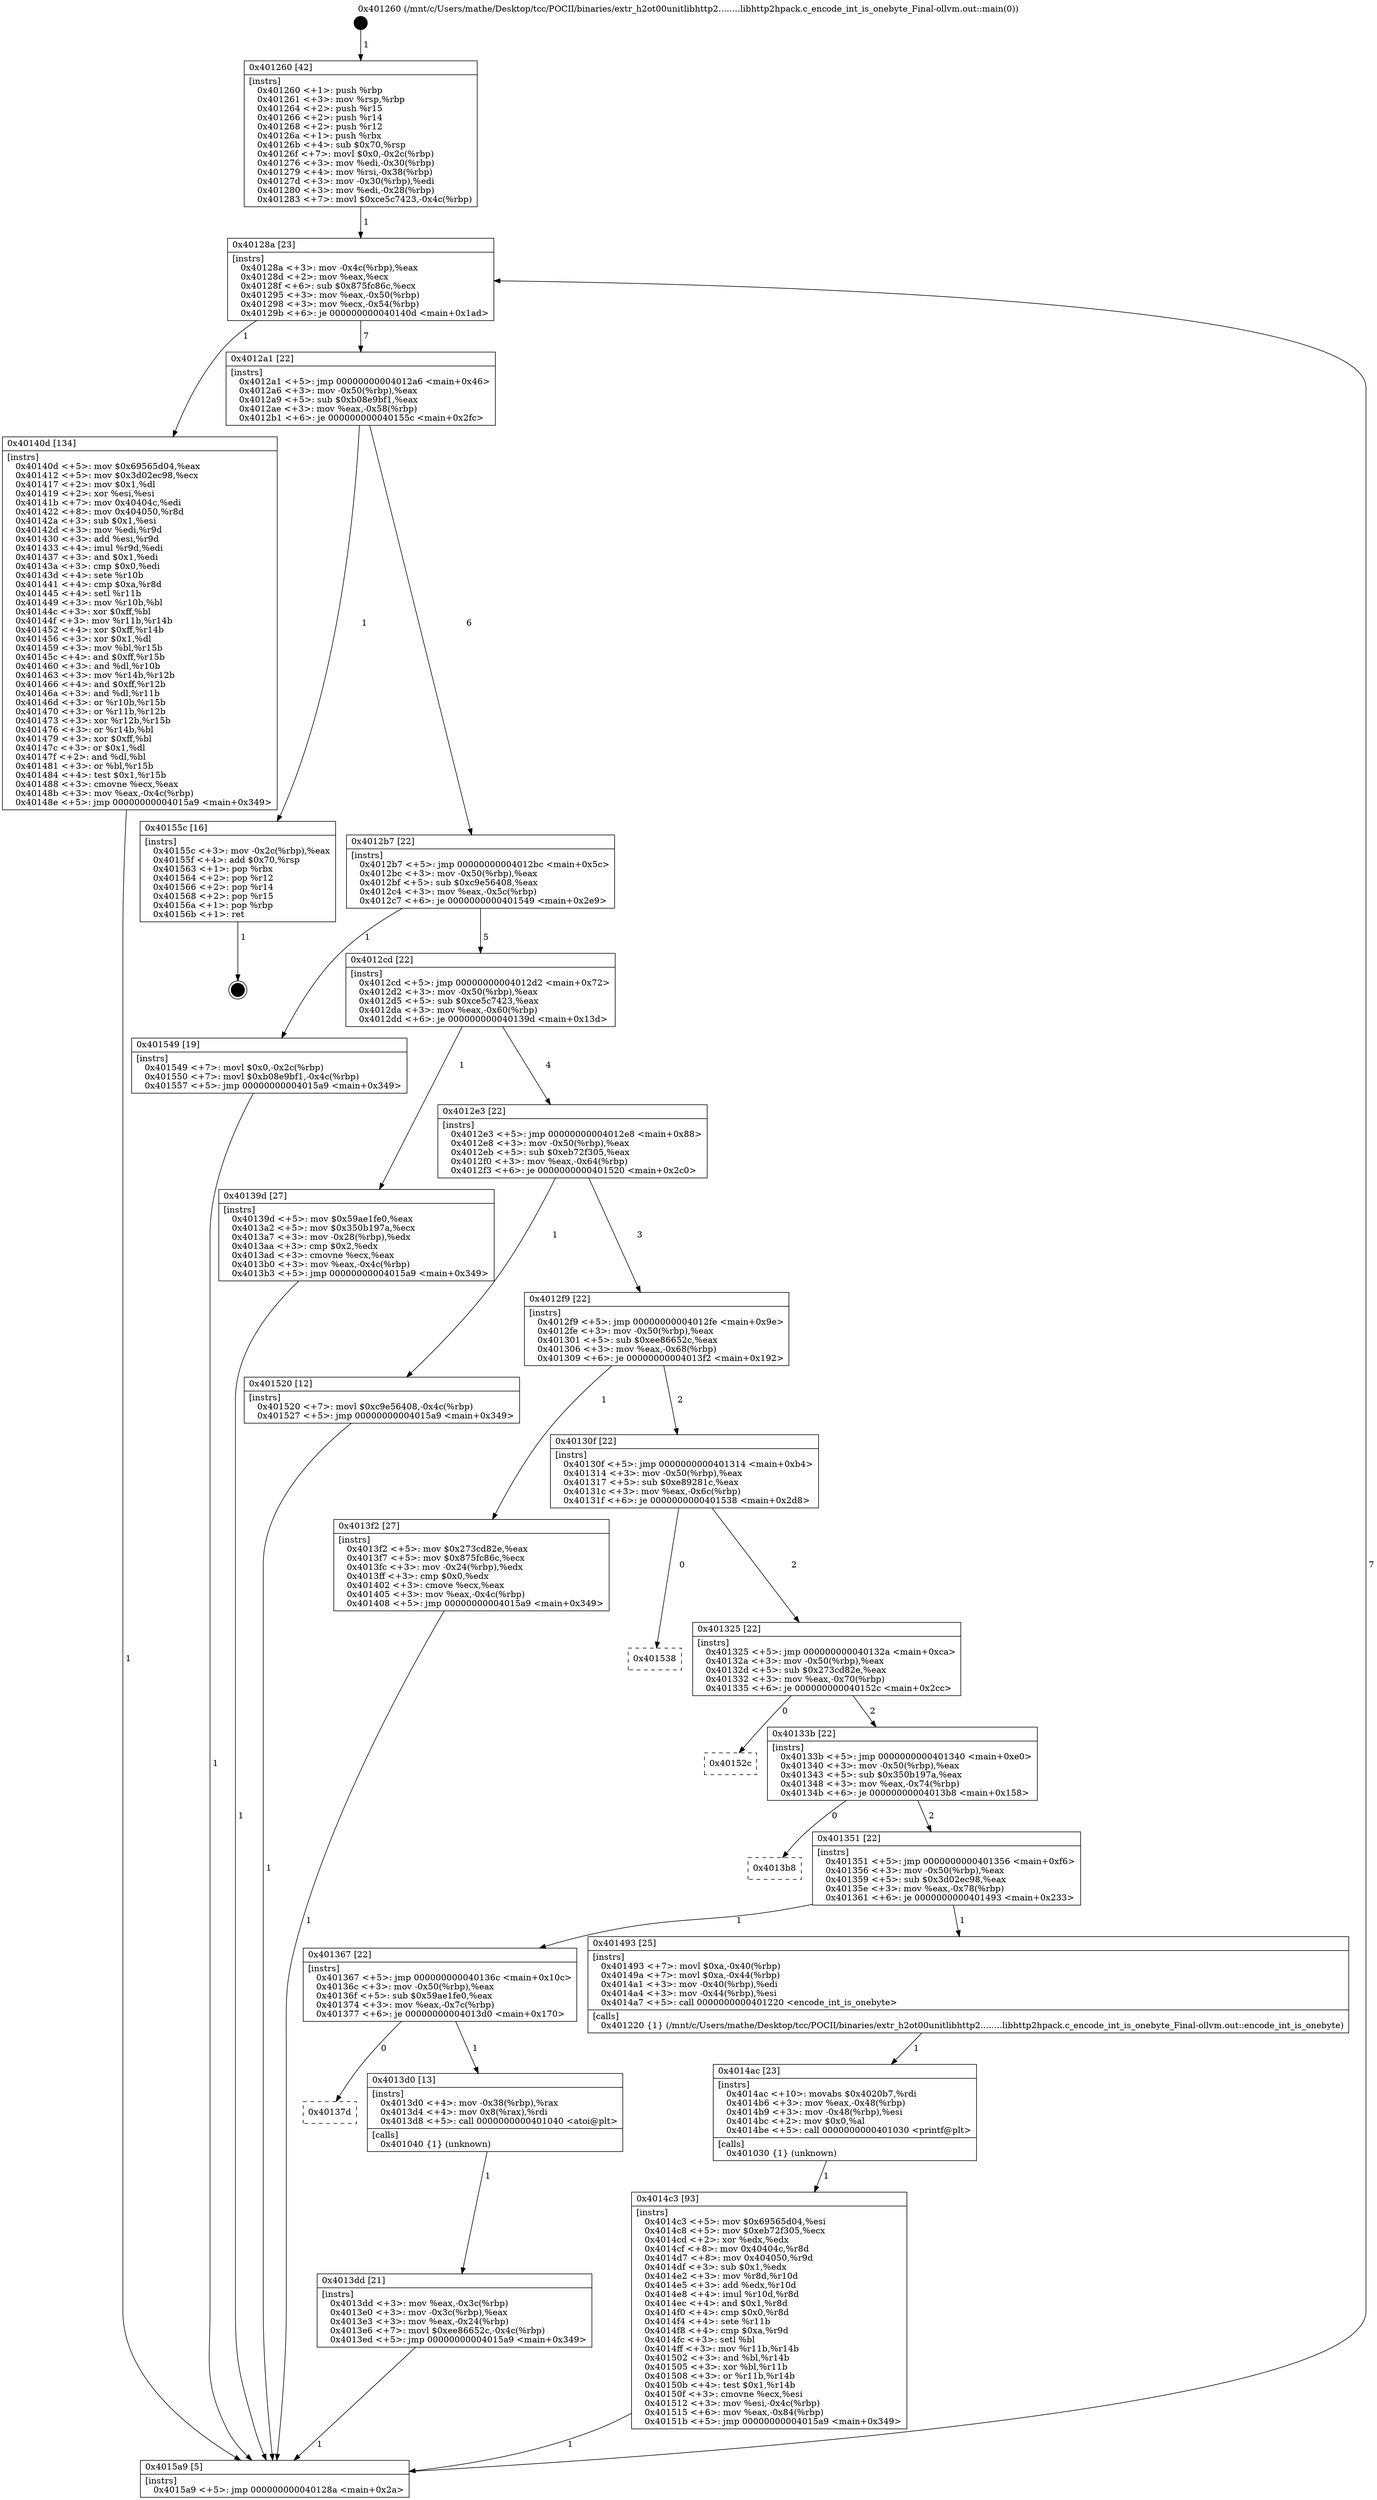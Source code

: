 digraph "0x401260" {
  label = "0x401260 (/mnt/c/Users/mathe/Desktop/tcc/POCII/binaries/extr_h2ot00unitlibhttp2........libhttp2hpack.c_encode_int_is_onebyte_Final-ollvm.out::main(0))"
  labelloc = "t"
  node[shape=record]

  Entry [label="",width=0.3,height=0.3,shape=circle,fillcolor=black,style=filled]
  "0x40128a" [label="{
     0x40128a [23]\l
     | [instrs]\l
     &nbsp;&nbsp;0x40128a \<+3\>: mov -0x4c(%rbp),%eax\l
     &nbsp;&nbsp;0x40128d \<+2\>: mov %eax,%ecx\l
     &nbsp;&nbsp;0x40128f \<+6\>: sub $0x875fc86c,%ecx\l
     &nbsp;&nbsp;0x401295 \<+3\>: mov %eax,-0x50(%rbp)\l
     &nbsp;&nbsp;0x401298 \<+3\>: mov %ecx,-0x54(%rbp)\l
     &nbsp;&nbsp;0x40129b \<+6\>: je 000000000040140d \<main+0x1ad\>\l
  }"]
  "0x40140d" [label="{
     0x40140d [134]\l
     | [instrs]\l
     &nbsp;&nbsp;0x40140d \<+5\>: mov $0x69565d04,%eax\l
     &nbsp;&nbsp;0x401412 \<+5\>: mov $0x3d02ec98,%ecx\l
     &nbsp;&nbsp;0x401417 \<+2\>: mov $0x1,%dl\l
     &nbsp;&nbsp;0x401419 \<+2\>: xor %esi,%esi\l
     &nbsp;&nbsp;0x40141b \<+7\>: mov 0x40404c,%edi\l
     &nbsp;&nbsp;0x401422 \<+8\>: mov 0x404050,%r8d\l
     &nbsp;&nbsp;0x40142a \<+3\>: sub $0x1,%esi\l
     &nbsp;&nbsp;0x40142d \<+3\>: mov %edi,%r9d\l
     &nbsp;&nbsp;0x401430 \<+3\>: add %esi,%r9d\l
     &nbsp;&nbsp;0x401433 \<+4\>: imul %r9d,%edi\l
     &nbsp;&nbsp;0x401437 \<+3\>: and $0x1,%edi\l
     &nbsp;&nbsp;0x40143a \<+3\>: cmp $0x0,%edi\l
     &nbsp;&nbsp;0x40143d \<+4\>: sete %r10b\l
     &nbsp;&nbsp;0x401441 \<+4\>: cmp $0xa,%r8d\l
     &nbsp;&nbsp;0x401445 \<+4\>: setl %r11b\l
     &nbsp;&nbsp;0x401449 \<+3\>: mov %r10b,%bl\l
     &nbsp;&nbsp;0x40144c \<+3\>: xor $0xff,%bl\l
     &nbsp;&nbsp;0x40144f \<+3\>: mov %r11b,%r14b\l
     &nbsp;&nbsp;0x401452 \<+4\>: xor $0xff,%r14b\l
     &nbsp;&nbsp;0x401456 \<+3\>: xor $0x1,%dl\l
     &nbsp;&nbsp;0x401459 \<+3\>: mov %bl,%r15b\l
     &nbsp;&nbsp;0x40145c \<+4\>: and $0xff,%r15b\l
     &nbsp;&nbsp;0x401460 \<+3\>: and %dl,%r10b\l
     &nbsp;&nbsp;0x401463 \<+3\>: mov %r14b,%r12b\l
     &nbsp;&nbsp;0x401466 \<+4\>: and $0xff,%r12b\l
     &nbsp;&nbsp;0x40146a \<+3\>: and %dl,%r11b\l
     &nbsp;&nbsp;0x40146d \<+3\>: or %r10b,%r15b\l
     &nbsp;&nbsp;0x401470 \<+3\>: or %r11b,%r12b\l
     &nbsp;&nbsp;0x401473 \<+3\>: xor %r12b,%r15b\l
     &nbsp;&nbsp;0x401476 \<+3\>: or %r14b,%bl\l
     &nbsp;&nbsp;0x401479 \<+3\>: xor $0xff,%bl\l
     &nbsp;&nbsp;0x40147c \<+3\>: or $0x1,%dl\l
     &nbsp;&nbsp;0x40147f \<+2\>: and %dl,%bl\l
     &nbsp;&nbsp;0x401481 \<+3\>: or %bl,%r15b\l
     &nbsp;&nbsp;0x401484 \<+4\>: test $0x1,%r15b\l
     &nbsp;&nbsp;0x401488 \<+3\>: cmovne %ecx,%eax\l
     &nbsp;&nbsp;0x40148b \<+3\>: mov %eax,-0x4c(%rbp)\l
     &nbsp;&nbsp;0x40148e \<+5\>: jmp 00000000004015a9 \<main+0x349\>\l
  }"]
  "0x4012a1" [label="{
     0x4012a1 [22]\l
     | [instrs]\l
     &nbsp;&nbsp;0x4012a1 \<+5\>: jmp 00000000004012a6 \<main+0x46\>\l
     &nbsp;&nbsp;0x4012a6 \<+3\>: mov -0x50(%rbp),%eax\l
     &nbsp;&nbsp;0x4012a9 \<+5\>: sub $0xb08e9bf1,%eax\l
     &nbsp;&nbsp;0x4012ae \<+3\>: mov %eax,-0x58(%rbp)\l
     &nbsp;&nbsp;0x4012b1 \<+6\>: je 000000000040155c \<main+0x2fc\>\l
  }"]
  Exit [label="",width=0.3,height=0.3,shape=circle,fillcolor=black,style=filled,peripheries=2]
  "0x40155c" [label="{
     0x40155c [16]\l
     | [instrs]\l
     &nbsp;&nbsp;0x40155c \<+3\>: mov -0x2c(%rbp),%eax\l
     &nbsp;&nbsp;0x40155f \<+4\>: add $0x70,%rsp\l
     &nbsp;&nbsp;0x401563 \<+1\>: pop %rbx\l
     &nbsp;&nbsp;0x401564 \<+2\>: pop %r12\l
     &nbsp;&nbsp;0x401566 \<+2\>: pop %r14\l
     &nbsp;&nbsp;0x401568 \<+2\>: pop %r15\l
     &nbsp;&nbsp;0x40156a \<+1\>: pop %rbp\l
     &nbsp;&nbsp;0x40156b \<+1\>: ret\l
  }"]
  "0x4012b7" [label="{
     0x4012b7 [22]\l
     | [instrs]\l
     &nbsp;&nbsp;0x4012b7 \<+5\>: jmp 00000000004012bc \<main+0x5c\>\l
     &nbsp;&nbsp;0x4012bc \<+3\>: mov -0x50(%rbp),%eax\l
     &nbsp;&nbsp;0x4012bf \<+5\>: sub $0xc9e56408,%eax\l
     &nbsp;&nbsp;0x4012c4 \<+3\>: mov %eax,-0x5c(%rbp)\l
     &nbsp;&nbsp;0x4012c7 \<+6\>: je 0000000000401549 \<main+0x2e9\>\l
  }"]
  "0x4014c3" [label="{
     0x4014c3 [93]\l
     | [instrs]\l
     &nbsp;&nbsp;0x4014c3 \<+5\>: mov $0x69565d04,%esi\l
     &nbsp;&nbsp;0x4014c8 \<+5\>: mov $0xeb72f305,%ecx\l
     &nbsp;&nbsp;0x4014cd \<+2\>: xor %edx,%edx\l
     &nbsp;&nbsp;0x4014cf \<+8\>: mov 0x40404c,%r8d\l
     &nbsp;&nbsp;0x4014d7 \<+8\>: mov 0x404050,%r9d\l
     &nbsp;&nbsp;0x4014df \<+3\>: sub $0x1,%edx\l
     &nbsp;&nbsp;0x4014e2 \<+3\>: mov %r8d,%r10d\l
     &nbsp;&nbsp;0x4014e5 \<+3\>: add %edx,%r10d\l
     &nbsp;&nbsp;0x4014e8 \<+4\>: imul %r10d,%r8d\l
     &nbsp;&nbsp;0x4014ec \<+4\>: and $0x1,%r8d\l
     &nbsp;&nbsp;0x4014f0 \<+4\>: cmp $0x0,%r8d\l
     &nbsp;&nbsp;0x4014f4 \<+4\>: sete %r11b\l
     &nbsp;&nbsp;0x4014f8 \<+4\>: cmp $0xa,%r9d\l
     &nbsp;&nbsp;0x4014fc \<+3\>: setl %bl\l
     &nbsp;&nbsp;0x4014ff \<+3\>: mov %r11b,%r14b\l
     &nbsp;&nbsp;0x401502 \<+3\>: and %bl,%r14b\l
     &nbsp;&nbsp;0x401505 \<+3\>: xor %bl,%r11b\l
     &nbsp;&nbsp;0x401508 \<+3\>: or %r11b,%r14b\l
     &nbsp;&nbsp;0x40150b \<+4\>: test $0x1,%r14b\l
     &nbsp;&nbsp;0x40150f \<+3\>: cmovne %ecx,%esi\l
     &nbsp;&nbsp;0x401512 \<+3\>: mov %esi,-0x4c(%rbp)\l
     &nbsp;&nbsp;0x401515 \<+6\>: mov %eax,-0x84(%rbp)\l
     &nbsp;&nbsp;0x40151b \<+5\>: jmp 00000000004015a9 \<main+0x349\>\l
  }"]
  "0x401549" [label="{
     0x401549 [19]\l
     | [instrs]\l
     &nbsp;&nbsp;0x401549 \<+7\>: movl $0x0,-0x2c(%rbp)\l
     &nbsp;&nbsp;0x401550 \<+7\>: movl $0xb08e9bf1,-0x4c(%rbp)\l
     &nbsp;&nbsp;0x401557 \<+5\>: jmp 00000000004015a9 \<main+0x349\>\l
  }"]
  "0x4012cd" [label="{
     0x4012cd [22]\l
     | [instrs]\l
     &nbsp;&nbsp;0x4012cd \<+5\>: jmp 00000000004012d2 \<main+0x72\>\l
     &nbsp;&nbsp;0x4012d2 \<+3\>: mov -0x50(%rbp),%eax\l
     &nbsp;&nbsp;0x4012d5 \<+5\>: sub $0xce5c7423,%eax\l
     &nbsp;&nbsp;0x4012da \<+3\>: mov %eax,-0x60(%rbp)\l
     &nbsp;&nbsp;0x4012dd \<+6\>: je 000000000040139d \<main+0x13d\>\l
  }"]
  "0x4014ac" [label="{
     0x4014ac [23]\l
     | [instrs]\l
     &nbsp;&nbsp;0x4014ac \<+10\>: movabs $0x4020b7,%rdi\l
     &nbsp;&nbsp;0x4014b6 \<+3\>: mov %eax,-0x48(%rbp)\l
     &nbsp;&nbsp;0x4014b9 \<+3\>: mov -0x48(%rbp),%esi\l
     &nbsp;&nbsp;0x4014bc \<+2\>: mov $0x0,%al\l
     &nbsp;&nbsp;0x4014be \<+5\>: call 0000000000401030 \<printf@plt\>\l
     | [calls]\l
     &nbsp;&nbsp;0x401030 \{1\} (unknown)\l
  }"]
  "0x40139d" [label="{
     0x40139d [27]\l
     | [instrs]\l
     &nbsp;&nbsp;0x40139d \<+5\>: mov $0x59ae1fe0,%eax\l
     &nbsp;&nbsp;0x4013a2 \<+5\>: mov $0x350b197a,%ecx\l
     &nbsp;&nbsp;0x4013a7 \<+3\>: mov -0x28(%rbp),%edx\l
     &nbsp;&nbsp;0x4013aa \<+3\>: cmp $0x2,%edx\l
     &nbsp;&nbsp;0x4013ad \<+3\>: cmovne %ecx,%eax\l
     &nbsp;&nbsp;0x4013b0 \<+3\>: mov %eax,-0x4c(%rbp)\l
     &nbsp;&nbsp;0x4013b3 \<+5\>: jmp 00000000004015a9 \<main+0x349\>\l
  }"]
  "0x4012e3" [label="{
     0x4012e3 [22]\l
     | [instrs]\l
     &nbsp;&nbsp;0x4012e3 \<+5\>: jmp 00000000004012e8 \<main+0x88\>\l
     &nbsp;&nbsp;0x4012e8 \<+3\>: mov -0x50(%rbp),%eax\l
     &nbsp;&nbsp;0x4012eb \<+5\>: sub $0xeb72f305,%eax\l
     &nbsp;&nbsp;0x4012f0 \<+3\>: mov %eax,-0x64(%rbp)\l
     &nbsp;&nbsp;0x4012f3 \<+6\>: je 0000000000401520 \<main+0x2c0\>\l
  }"]
  "0x4015a9" [label="{
     0x4015a9 [5]\l
     | [instrs]\l
     &nbsp;&nbsp;0x4015a9 \<+5\>: jmp 000000000040128a \<main+0x2a\>\l
  }"]
  "0x401260" [label="{
     0x401260 [42]\l
     | [instrs]\l
     &nbsp;&nbsp;0x401260 \<+1\>: push %rbp\l
     &nbsp;&nbsp;0x401261 \<+3\>: mov %rsp,%rbp\l
     &nbsp;&nbsp;0x401264 \<+2\>: push %r15\l
     &nbsp;&nbsp;0x401266 \<+2\>: push %r14\l
     &nbsp;&nbsp;0x401268 \<+2\>: push %r12\l
     &nbsp;&nbsp;0x40126a \<+1\>: push %rbx\l
     &nbsp;&nbsp;0x40126b \<+4\>: sub $0x70,%rsp\l
     &nbsp;&nbsp;0x40126f \<+7\>: movl $0x0,-0x2c(%rbp)\l
     &nbsp;&nbsp;0x401276 \<+3\>: mov %edi,-0x30(%rbp)\l
     &nbsp;&nbsp;0x401279 \<+4\>: mov %rsi,-0x38(%rbp)\l
     &nbsp;&nbsp;0x40127d \<+3\>: mov -0x30(%rbp),%edi\l
     &nbsp;&nbsp;0x401280 \<+3\>: mov %edi,-0x28(%rbp)\l
     &nbsp;&nbsp;0x401283 \<+7\>: movl $0xce5c7423,-0x4c(%rbp)\l
  }"]
  "0x4013dd" [label="{
     0x4013dd [21]\l
     | [instrs]\l
     &nbsp;&nbsp;0x4013dd \<+3\>: mov %eax,-0x3c(%rbp)\l
     &nbsp;&nbsp;0x4013e0 \<+3\>: mov -0x3c(%rbp),%eax\l
     &nbsp;&nbsp;0x4013e3 \<+3\>: mov %eax,-0x24(%rbp)\l
     &nbsp;&nbsp;0x4013e6 \<+7\>: movl $0xee86652c,-0x4c(%rbp)\l
     &nbsp;&nbsp;0x4013ed \<+5\>: jmp 00000000004015a9 \<main+0x349\>\l
  }"]
  "0x401520" [label="{
     0x401520 [12]\l
     | [instrs]\l
     &nbsp;&nbsp;0x401520 \<+7\>: movl $0xc9e56408,-0x4c(%rbp)\l
     &nbsp;&nbsp;0x401527 \<+5\>: jmp 00000000004015a9 \<main+0x349\>\l
  }"]
  "0x4012f9" [label="{
     0x4012f9 [22]\l
     | [instrs]\l
     &nbsp;&nbsp;0x4012f9 \<+5\>: jmp 00000000004012fe \<main+0x9e\>\l
     &nbsp;&nbsp;0x4012fe \<+3\>: mov -0x50(%rbp),%eax\l
     &nbsp;&nbsp;0x401301 \<+5\>: sub $0xee86652c,%eax\l
     &nbsp;&nbsp;0x401306 \<+3\>: mov %eax,-0x68(%rbp)\l
     &nbsp;&nbsp;0x401309 \<+6\>: je 00000000004013f2 \<main+0x192\>\l
  }"]
  "0x40137d" [label="{
     0x40137d\l
  }", style=dashed]
  "0x4013f2" [label="{
     0x4013f2 [27]\l
     | [instrs]\l
     &nbsp;&nbsp;0x4013f2 \<+5\>: mov $0x273cd82e,%eax\l
     &nbsp;&nbsp;0x4013f7 \<+5\>: mov $0x875fc86c,%ecx\l
     &nbsp;&nbsp;0x4013fc \<+3\>: mov -0x24(%rbp),%edx\l
     &nbsp;&nbsp;0x4013ff \<+3\>: cmp $0x0,%edx\l
     &nbsp;&nbsp;0x401402 \<+3\>: cmove %ecx,%eax\l
     &nbsp;&nbsp;0x401405 \<+3\>: mov %eax,-0x4c(%rbp)\l
     &nbsp;&nbsp;0x401408 \<+5\>: jmp 00000000004015a9 \<main+0x349\>\l
  }"]
  "0x40130f" [label="{
     0x40130f [22]\l
     | [instrs]\l
     &nbsp;&nbsp;0x40130f \<+5\>: jmp 0000000000401314 \<main+0xb4\>\l
     &nbsp;&nbsp;0x401314 \<+3\>: mov -0x50(%rbp),%eax\l
     &nbsp;&nbsp;0x401317 \<+5\>: sub $0xe89281c,%eax\l
     &nbsp;&nbsp;0x40131c \<+3\>: mov %eax,-0x6c(%rbp)\l
     &nbsp;&nbsp;0x40131f \<+6\>: je 0000000000401538 \<main+0x2d8\>\l
  }"]
  "0x4013d0" [label="{
     0x4013d0 [13]\l
     | [instrs]\l
     &nbsp;&nbsp;0x4013d0 \<+4\>: mov -0x38(%rbp),%rax\l
     &nbsp;&nbsp;0x4013d4 \<+4\>: mov 0x8(%rax),%rdi\l
     &nbsp;&nbsp;0x4013d8 \<+5\>: call 0000000000401040 \<atoi@plt\>\l
     | [calls]\l
     &nbsp;&nbsp;0x401040 \{1\} (unknown)\l
  }"]
  "0x401538" [label="{
     0x401538\l
  }", style=dashed]
  "0x401325" [label="{
     0x401325 [22]\l
     | [instrs]\l
     &nbsp;&nbsp;0x401325 \<+5\>: jmp 000000000040132a \<main+0xca\>\l
     &nbsp;&nbsp;0x40132a \<+3\>: mov -0x50(%rbp),%eax\l
     &nbsp;&nbsp;0x40132d \<+5\>: sub $0x273cd82e,%eax\l
     &nbsp;&nbsp;0x401332 \<+3\>: mov %eax,-0x70(%rbp)\l
     &nbsp;&nbsp;0x401335 \<+6\>: je 000000000040152c \<main+0x2cc\>\l
  }"]
  "0x401367" [label="{
     0x401367 [22]\l
     | [instrs]\l
     &nbsp;&nbsp;0x401367 \<+5\>: jmp 000000000040136c \<main+0x10c\>\l
     &nbsp;&nbsp;0x40136c \<+3\>: mov -0x50(%rbp),%eax\l
     &nbsp;&nbsp;0x40136f \<+5\>: sub $0x59ae1fe0,%eax\l
     &nbsp;&nbsp;0x401374 \<+3\>: mov %eax,-0x7c(%rbp)\l
     &nbsp;&nbsp;0x401377 \<+6\>: je 00000000004013d0 \<main+0x170\>\l
  }"]
  "0x40152c" [label="{
     0x40152c\l
  }", style=dashed]
  "0x40133b" [label="{
     0x40133b [22]\l
     | [instrs]\l
     &nbsp;&nbsp;0x40133b \<+5\>: jmp 0000000000401340 \<main+0xe0\>\l
     &nbsp;&nbsp;0x401340 \<+3\>: mov -0x50(%rbp),%eax\l
     &nbsp;&nbsp;0x401343 \<+5\>: sub $0x350b197a,%eax\l
     &nbsp;&nbsp;0x401348 \<+3\>: mov %eax,-0x74(%rbp)\l
     &nbsp;&nbsp;0x40134b \<+6\>: je 00000000004013b8 \<main+0x158\>\l
  }"]
  "0x401493" [label="{
     0x401493 [25]\l
     | [instrs]\l
     &nbsp;&nbsp;0x401493 \<+7\>: movl $0xa,-0x40(%rbp)\l
     &nbsp;&nbsp;0x40149a \<+7\>: movl $0xa,-0x44(%rbp)\l
     &nbsp;&nbsp;0x4014a1 \<+3\>: mov -0x40(%rbp),%edi\l
     &nbsp;&nbsp;0x4014a4 \<+3\>: mov -0x44(%rbp),%esi\l
     &nbsp;&nbsp;0x4014a7 \<+5\>: call 0000000000401220 \<encode_int_is_onebyte\>\l
     | [calls]\l
     &nbsp;&nbsp;0x401220 \{1\} (/mnt/c/Users/mathe/Desktop/tcc/POCII/binaries/extr_h2ot00unitlibhttp2........libhttp2hpack.c_encode_int_is_onebyte_Final-ollvm.out::encode_int_is_onebyte)\l
  }"]
  "0x4013b8" [label="{
     0x4013b8\l
  }", style=dashed]
  "0x401351" [label="{
     0x401351 [22]\l
     | [instrs]\l
     &nbsp;&nbsp;0x401351 \<+5\>: jmp 0000000000401356 \<main+0xf6\>\l
     &nbsp;&nbsp;0x401356 \<+3\>: mov -0x50(%rbp),%eax\l
     &nbsp;&nbsp;0x401359 \<+5\>: sub $0x3d02ec98,%eax\l
     &nbsp;&nbsp;0x40135e \<+3\>: mov %eax,-0x78(%rbp)\l
     &nbsp;&nbsp;0x401361 \<+6\>: je 0000000000401493 \<main+0x233\>\l
  }"]
  Entry -> "0x401260" [label=" 1"]
  "0x40128a" -> "0x40140d" [label=" 1"]
  "0x40128a" -> "0x4012a1" [label=" 7"]
  "0x40155c" -> Exit [label=" 1"]
  "0x4012a1" -> "0x40155c" [label=" 1"]
  "0x4012a1" -> "0x4012b7" [label=" 6"]
  "0x401549" -> "0x4015a9" [label=" 1"]
  "0x4012b7" -> "0x401549" [label=" 1"]
  "0x4012b7" -> "0x4012cd" [label=" 5"]
  "0x401520" -> "0x4015a9" [label=" 1"]
  "0x4012cd" -> "0x40139d" [label=" 1"]
  "0x4012cd" -> "0x4012e3" [label=" 4"]
  "0x40139d" -> "0x4015a9" [label=" 1"]
  "0x401260" -> "0x40128a" [label=" 1"]
  "0x4015a9" -> "0x40128a" [label=" 7"]
  "0x4014c3" -> "0x4015a9" [label=" 1"]
  "0x4012e3" -> "0x401520" [label=" 1"]
  "0x4012e3" -> "0x4012f9" [label=" 3"]
  "0x4014ac" -> "0x4014c3" [label=" 1"]
  "0x4012f9" -> "0x4013f2" [label=" 1"]
  "0x4012f9" -> "0x40130f" [label=" 2"]
  "0x401493" -> "0x4014ac" [label=" 1"]
  "0x40130f" -> "0x401538" [label=" 0"]
  "0x40130f" -> "0x401325" [label=" 2"]
  "0x40140d" -> "0x4015a9" [label=" 1"]
  "0x401325" -> "0x40152c" [label=" 0"]
  "0x401325" -> "0x40133b" [label=" 2"]
  "0x4013dd" -> "0x4015a9" [label=" 1"]
  "0x40133b" -> "0x4013b8" [label=" 0"]
  "0x40133b" -> "0x401351" [label=" 2"]
  "0x4013d0" -> "0x4013dd" [label=" 1"]
  "0x401351" -> "0x401493" [label=" 1"]
  "0x401351" -> "0x401367" [label=" 1"]
  "0x4013f2" -> "0x4015a9" [label=" 1"]
  "0x401367" -> "0x4013d0" [label=" 1"]
  "0x401367" -> "0x40137d" [label=" 0"]
}
